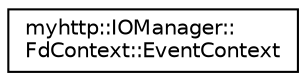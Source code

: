digraph "Graphical Class Hierarchy"
{
 // LATEX_PDF_SIZE
  edge [fontname="Helvetica",fontsize="10",labelfontname="Helvetica",labelfontsize="10"];
  node [fontname="Helvetica",fontsize="10",shape=record];
  rankdir="LR";
  Node0 [label="myhttp::IOManager::\lFdContext::EventContext",height=0.2,width=0.4,color="black", fillcolor="white", style="filled",URL="$structmyhttp_1_1IOManager_1_1FdContext_1_1EventContext.html",tooltip="事件上下文(该事件如何处理)类"];
}

